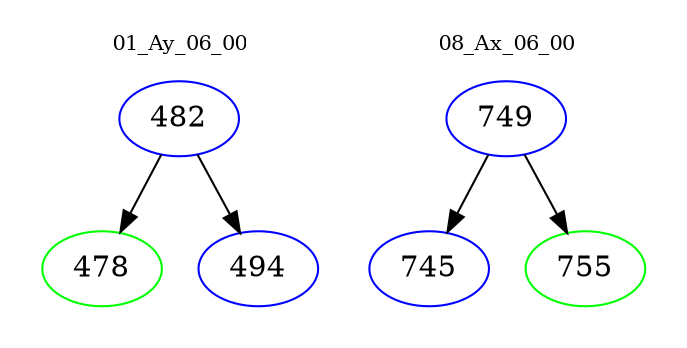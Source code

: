 digraph{
subgraph cluster_0 {
color = white
label = "01_Ay_06_00";
fontsize=10;
T0_482 [label="482", color="blue"]
T0_482 -> T0_478 [color="black"]
T0_478 [label="478", color="green"]
T0_482 -> T0_494 [color="black"]
T0_494 [label="494", color="blue"]
}
subgraph cluster_1 {
color = white
label = "08_Ax_06_00";
fontsize=10;
T1_749 [label="749", color="blue"]
T1_749 -> T1_745 [color="black"]
T1_745 [label="745", color="blue"]
T1_749 -> T1_755 [color="black"]
T1_755 [label="755", color="green"]
}
}
